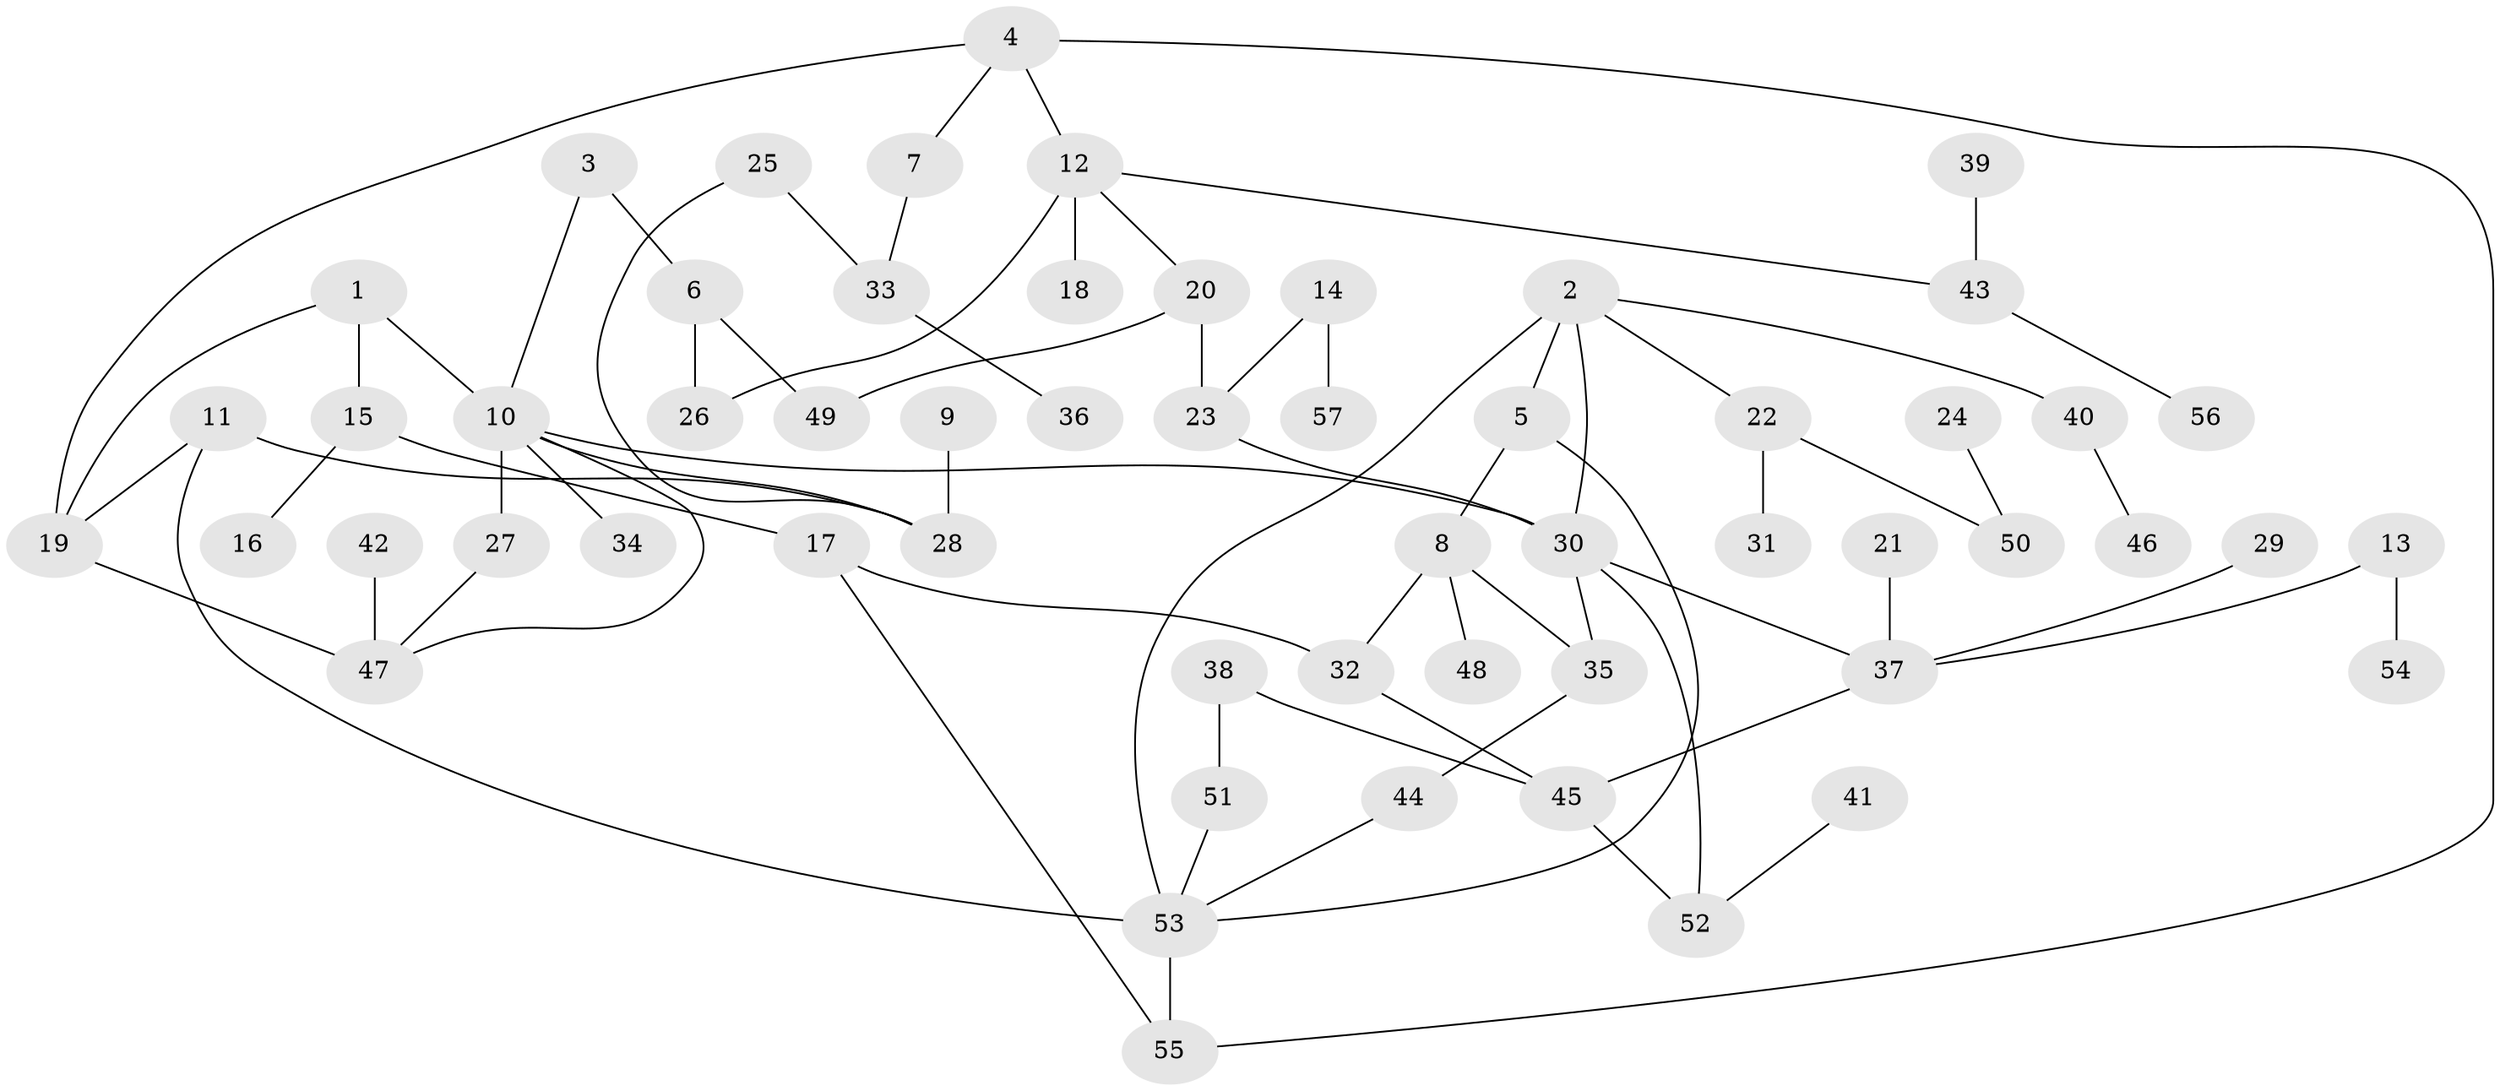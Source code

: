 // original degree distribution, {3: 0.168141592920354, 8: 0.008849557522123894, 7: 0.008849557522123894, 4: 0.07964601769911504, 2: 0.2920353982300885, 5: 0.061946902654867256, 6: 0.017699115044247787, 1: 0.36283185840707965}
// Generated by graph-tools (version 1.1) at 2025/36/03/04/25 23:36:02]
// undirected, 57 vertices, 73 edges
graph export_dot {
  node [color=gray90,style=filled];
  1;
  2;
  3;
  4;
  5;
  6;
  7;
  8;
  9;
  10;
  11;
  12;
  13;
  14;
  15;
  16;
  17;
  18;
  19;
  20;
  21;
  22;
  23;
  24;
  25;
  26;
  27;
  28;
  29;
  30;
  31;
  32;
  33;
  34;
  35;
  36;
  37;
  38;
  39;
  40;
  41;
  42;
  43;
  44;
  45;
  46;
  47;
  48;
  49;
  50;
  51;
  52;
  53;
  54;
  55;
  56;
  57;
  1 -- 10 [weight=1.0];
  1 -- 15 [weight=1.0];
  1 -- 19 [weight=1.0];
  2 -- 5 [weight=1.0];
  2 -- 22 [weight=1.0];
  2 -- 30 [weight=1.0];
  2 -- 40 [weight=1.0];
  2 -- 53 [weight=2.0];
  3 -- 6 [weight=1.0];
  3 -- 10 [weight=1.0];
  4 -- 7 [weight=1.0];
  4 -- 12 [weight=1.0];
  4 -- 19 [weight=1.0];
  4 -- 55 [weight=1.0];
  5 -- 8 [weight=1.0];
  5 -- 53 [weight=1.0];
  6 -- 26 [weight=1.0];
  6 -- 49 [weight=1.0];
  7 -- 33 [weight=1.0];
  8 -- 32 [weight=1.0];
  8 -- 35 [weight=1.0];
  8 -- 48 [weight=1.0];
  9 -- 28 [weight=1.0];
  10 -- 27 [weight=1.0];
  10 -- 28 [weight=1.0];
  10 -- 30 [weight=1.0];
  10 -- 34 [weight=1.0];
  10 -- 47 [weight=1.0];
  11 -- 19 [weight=1.0];
  11 -- 28 [weight=1.0];
  11 -- 53 [weight=1.0];
  12 -- 18 [weight=1.0];
  12 -- 20 [weight=1.0];
  12 -- 26 [weight=1.0];
  12 -- 43 [weight=1.0];
  13 -- 37 [weight=1.0];
  13 -- 54 [weight=1.0];
  14 -- 23 [weight=1.0];
  14 -- 57 [weight=1.0];
  15 -- 16 [weight=1.0];
  15 -- 17 [weight=1.0];
  17 -- 32 [weight=1.0];
  17 -- 55 [weight=1.0];
  19 -- 47 [weight=1.0];
  20 -- 23 [weight=2.0];
  20 -- 49 [weight=1.0];
  21 -- 37 [weight=1.0];
  22 -- 31 [weight=1.0];
  22 -- 50 [weight=1.0];
  23 -- 30 [weight=1.0];
  24 -- 50 [weight=1.0];
  25 -- 28 [weight=1.0];
  25 -- 33 [weight=1.0];
  27 -- 47 [weight=1.0];
  29 -- 37 [weight=1.0];
  30 -- 35 [weight=1.0];
  30 -- 37 [weight=1.0];
  30 -- 52 [weight=1.0];
  32 -- 45 [weight=1.0];
  33 -- 36 [weight=1.0];
  35 -- 44 [weight=1.0];
  37 -- 45 [weight=1.0];
  38 -- 45 [weight=1.0];
  38 -- 51 [weight=1.0];
  39 -- 43 [weight=1.0];
  40 -- 46 [weight=1.0];
  41 -- 52 [weight=1.0];
  42 -- 47 [weight=1.0];
  43 -- 56 [weight=1.0];
  44 -- 53 [weight=1.0];
  45 -- 52 [weight=1.0];
  51 -- 53 [weight=1.0];
  53 -- 55 [weight=1.0];
}
